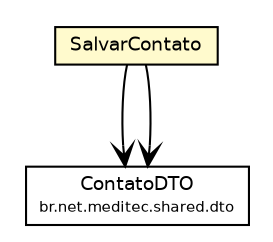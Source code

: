 #!/usr/local/bin/dot
#
# Class diagram 
# Generated by UmlGraph version 4.6 (http://www.spinellis.gr/sw/umlgraph)
#

digraph G {
	edge [fontname="Helvetica",fontsize=10,labelfontname="Helvetica",labelfontsize=10];
	node [fontname="Helvetica",fontsize=10,shape=plaintext];
	// br.net.meditec.shared.commands.SalvarContato
	c1319 [label=<<table border="0" cellborder="1" cellspacing="0" cellpadding="2" port="p" bgcolor="lemonChiffon" href="./SalvarContato.html">
		<tr><td><table border="0" cellspacing="0" cellpadding="1">
			<tr><td> SalvarContato </td></tr>
		</table></td></tr>
		</table>>, fontname="Helvetica", fontcolor="black", fontsize=9.0];
	// br.net.meditec.shared.dto.ContatoDTO
	c1330 [label=<<table border="0" cellborder="1" cellspacing="0" cellpadding="2" port="p" href="../dto/ContatoDTO.html">
		<tr><td><table border="0" cellspacing="0" cellpadding="1">
			<tr><td> ContatoDTO </td></tr>
			<tr><td><font point-size="7.0"> br.net.meditec.shared.dto </font></td></tr>
		</table></td></tr>
		</table>>, fontname="Helvetica", fontcolor="black", fontsize=9.0];
	// br.net.meditec.shared.commands.SalvarContato NAVASSOC br.net.meditec.shared.dto.ContatoDTO
	c1319:p -> c1330:p [taillabel="", label="", headlabel="", fontname="Helvetica", fontcolor="black", fontsize=10.0, color="black", arrowhead=open];
	// br.net.meditec.shared.commands.SalvarContato NAVASSOC br.net.meditec.shared.dto.ContatoDTO
	c1319:p -> c1330:p [taillabel="", label="", headlabel="", fontname="Helvetica", fontcolor="black", fontsize=10.0, color="black", arrowhead=open];
}

